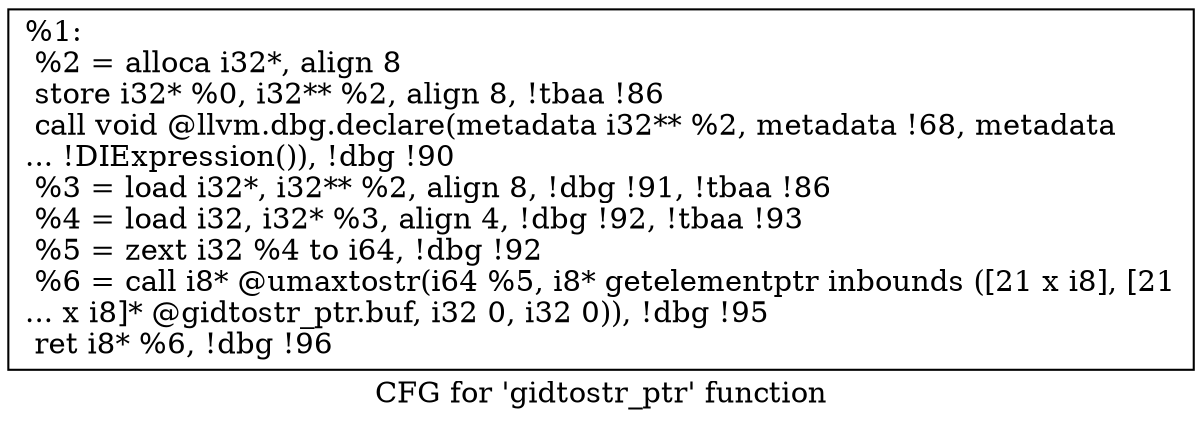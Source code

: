 digraph "CFG for 'gidtostr_ptr' function" {
	label="CFG for 'gidtostr_ptr' function";

	Node0xafd460 [shape=record,label="{%1:\l  %2 = alloca i32*, align 8\l  store i32* %0, i32** %2, align 8, !tbaa !86\l  call void @llvm.dbg.declare(metadata i32** %2, metadata !68, metadata\l... !DIExpression()), !dbg !90\l  %3 = load i32*, i32** %2, align 8, !dbg !91, !tbaa !86\l  %4 = load i32, i32* %3, align 4, !dbg !92, !tbaa !93\l  %5 = zext i32 %4 to i64, !dbg !92\l  %6 = call i8* @umaxtostr(i64 %5, i8* getelementptr inbounds ([21 x i8], [21\l... x i8]* @gidtostr_ptr.buf, i32 0, i32 0)), !dbg !95\l  ret i8* %6, !dbg !96\l}"];
}

